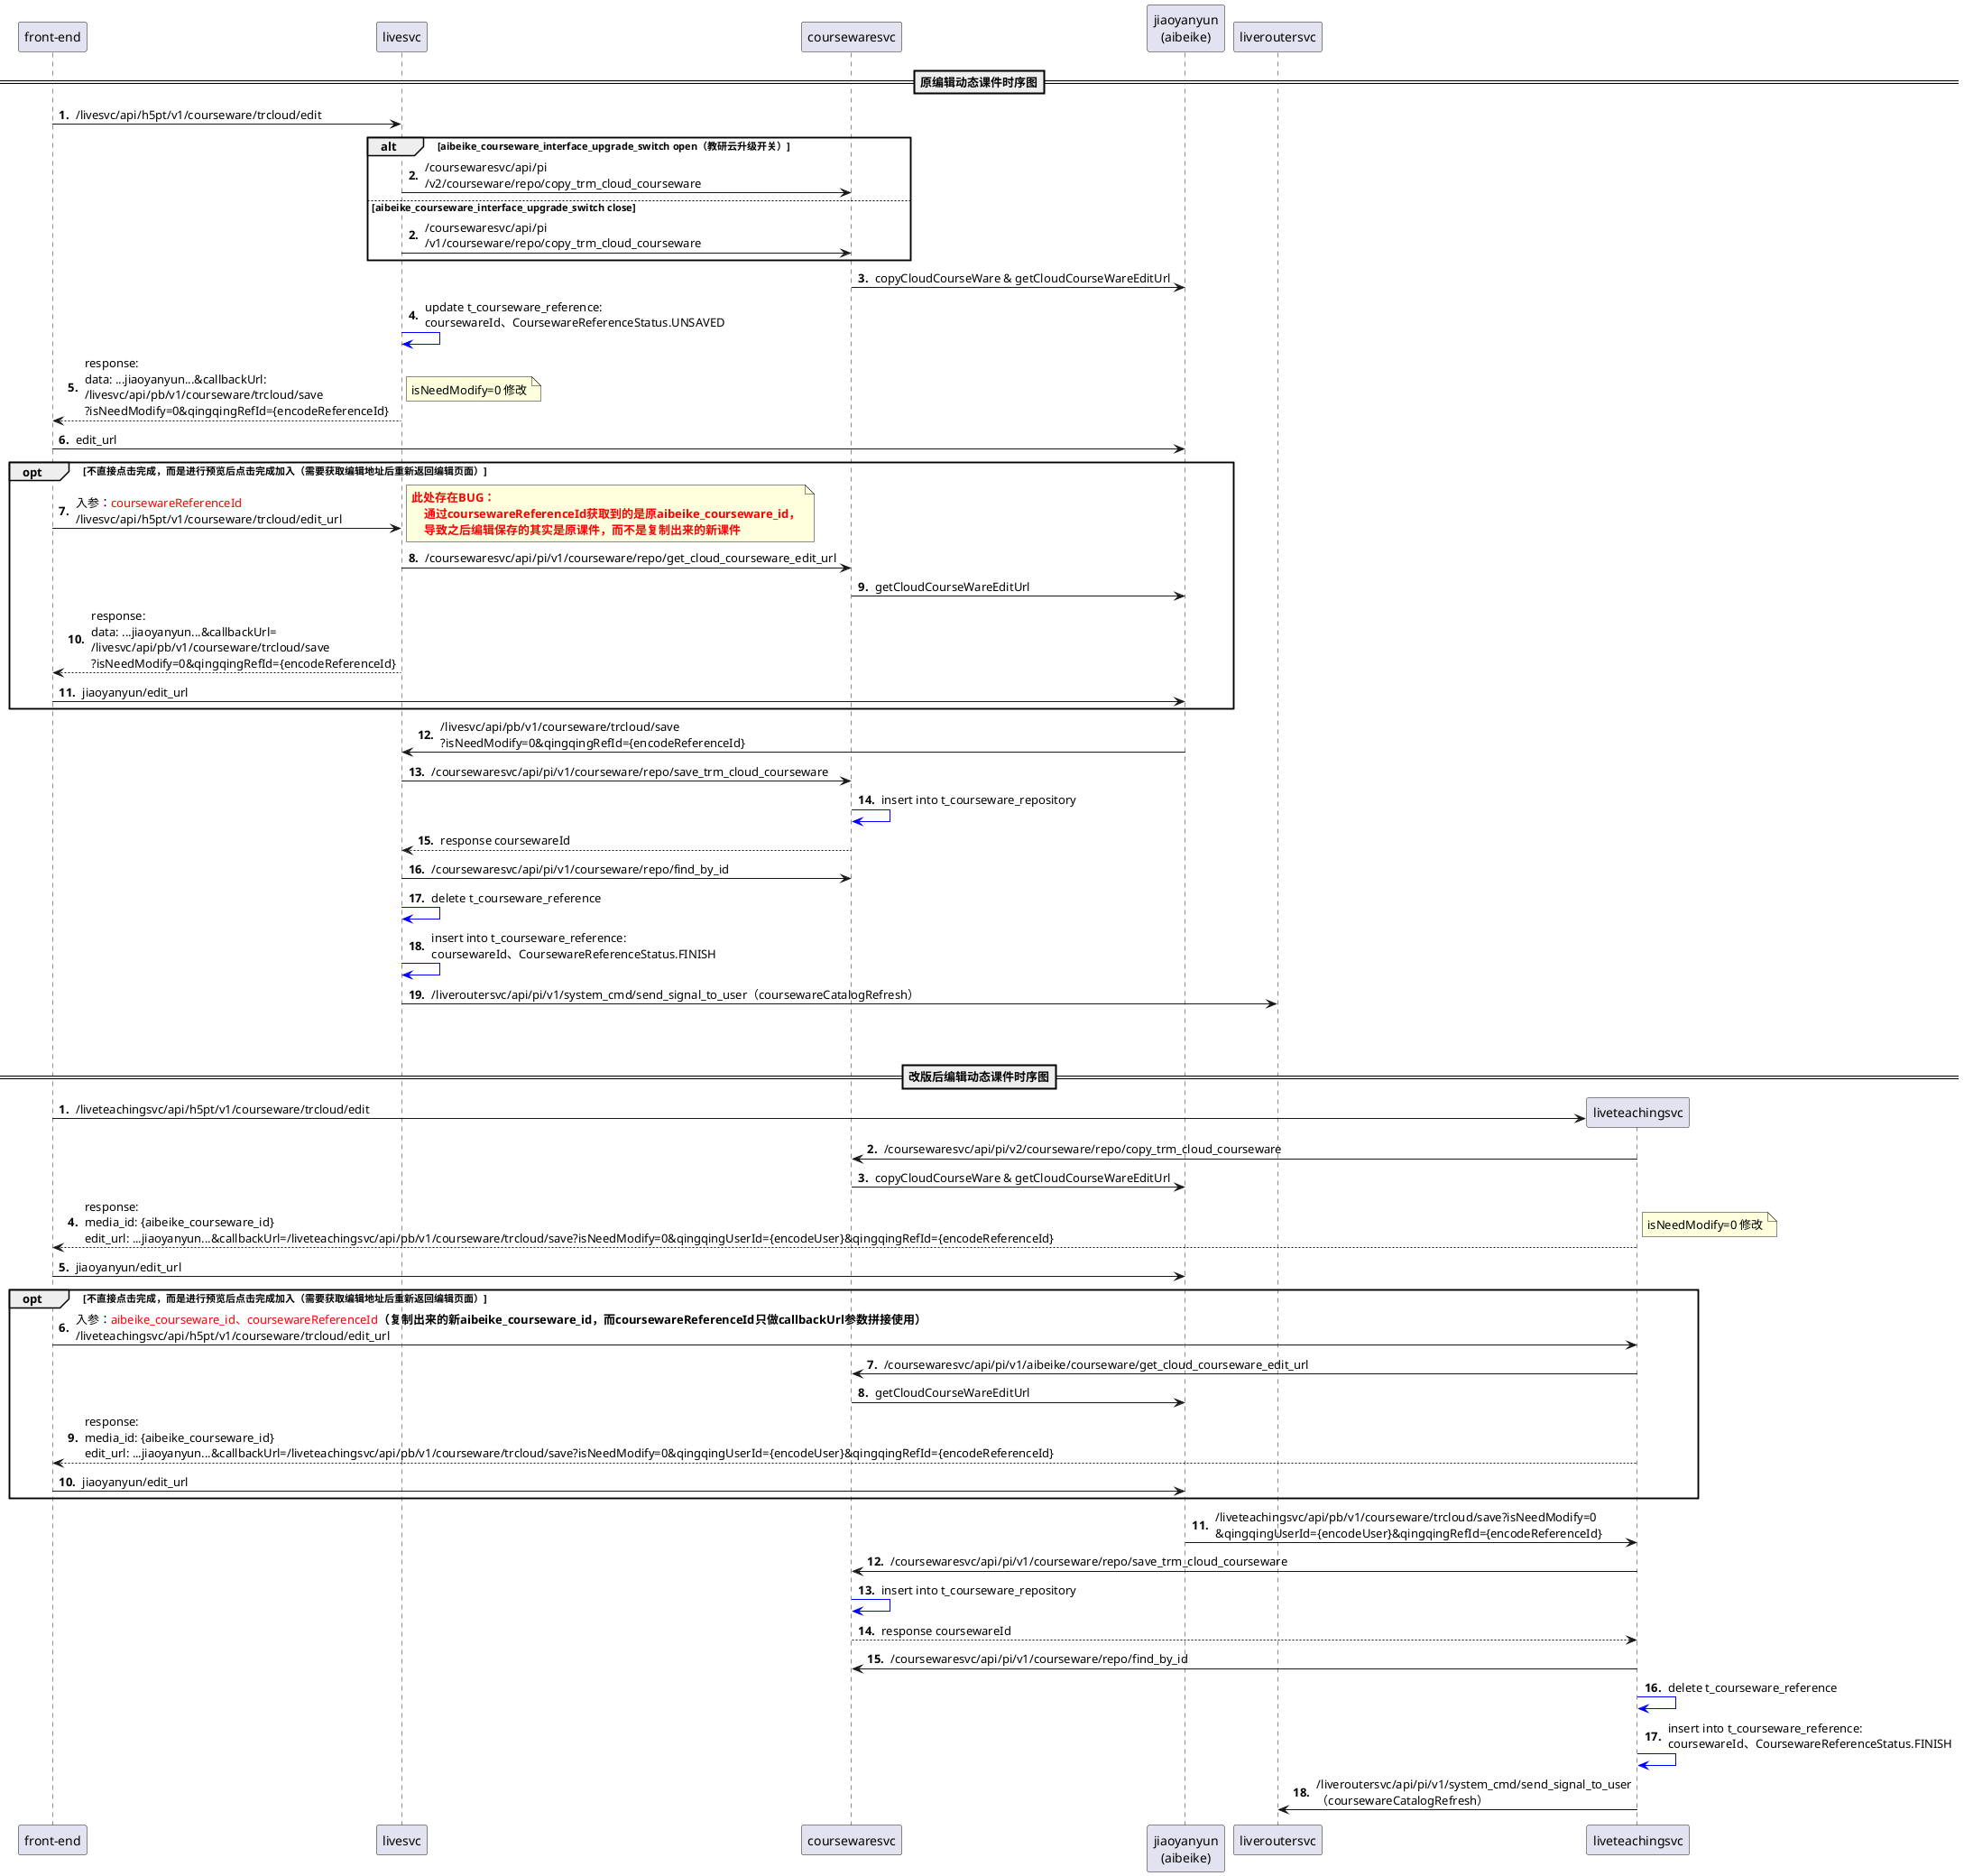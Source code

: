 @startuml
==原编辑动态课件时序图==
autonumber "<b>##. "
"front-end" as front -> livesvc: /livesvc/api/h5pt/v1/courseware/trcloud/edit

alt aibeike_courseware_interface_upgrade_switch open（教研云升级开关）
    livesvc -> coursewaresvc: /coursewaresvc/api/pi\n/v2/courseware/repo/copy_trm_cloud_courseware
else aibeike_courseware_interface_upgrade_switch close
autonumber 2 "<b>##. "
    livesvc -> coursewaresvc: /coursewaresvc/api/pi\n/v1/courseware/repo/copy_trm_cloud_courseware
end

coursewaresvc -> "jiaoyanyun\n(aibeike)" as jiaoyanyun: copyCloudCourseWare & getCloudCourseWareEditUrl

livesvc -[#blue]> livesvc: update t_courseware_reference: \ncoursewareId、CoursewareReferenceStatus.UNSAVED

livesvc --> front: response: \ndata: ...jiaoyanyun...&callbackUrl: \n/livesvc/api/pb/v1/courseware/trcloud/save\n?isNeedModify=0&qingqingRefId={encodeReferenceId}
note right: isNeedModify=0 修改

front -> jiaoyanyun: edit_url

opt 不直接点击完成，而是进行预览后点击完成加入（需要获取编辑地址后重新返回编辑页面）
    front -> livesvc: 入参：<font color=red>coursewareReferenceId\n/livesvc/api/h5pt/v1/courseware/trcloud/edit_url
    note right
        <color red><b>此处存在BUG：
            <color red><b>通过coursewareReferenceId获取到的是原aibeike_courseware_id，
            <color red><b>导致之后编辑保存的其实是原课件，而不是复制出来的新课件
    end note
    livesvc -> coursewaresvc: /coursewaresvc/api/pi/v1/courseware/repo/get_cloud_courseware_edit_url
    coursewaresvc -> jiaoyanyun: getCloudCourseWareEditUrl
    livesvc --> front: response: \ndata: ...jiaoyanyun...&callbackUrl=\n/livesvc/api/pb/v1/courseware/trcloud/save\n?isNeedModify=0&qingqingRefId={encodeReferenceId}
    front -> jiaoyanyun: jiaoyanyun/edit_url
end

jiaoyanyun -> livesvc: /livesvc/api/pb/v1/courseware/trcloud/save\n?isNeedModify=0&qingqingRefId={encodeReferenceId}

livesvc -> coursewaresvc: /coursewaresvc/api/pi/v1/courseware/repo/save_trm_cloud_courseware
coursewaresvc -[#blue]> coursewaresvc: insert into t_courseware_repository
coursewaresvc --> livesvc: response coursewareId

livesvc -> coursewaresvc: /coursewaresvc/api/pi/v1/courseware/repo/find_by_id
livesvc -[#blue]> livesvc: delete t_courseware_reference
livesvc -[#blue]> livesvc: insert into t_courseware_reference: \ncoursewareId、CoursewareReferenceStatus.FINISH

livesvc -> liveroutersvc: /liveroutersvc/api/pi/v1/system_cmd/send_signal_to_user（coursewareCatalogRefresh）

||50||


==改版后编辑动态课件时序图==
autonumber "<b>##. "
create liveteachingsvc
"front-end" as front -> liveteachingsvc: /liveteachingsvc/api/h5pt/v1/courseware/trcloud/edit

liveteachingsvc -> coursewaresvc: /coursewaresvc/api/pi/v2/courseware/repo/copy_trm_cloud_courseware

coursewaresvc -> "jiaoyanyun\n(aibeike)" as jiaoyanyun: copyCloudCourseWare & getCloudCourseWareEditUrl

liveteachingsvc --> front: response: \nmedia_id: {aibeike_courseware_id}\nedit_url: ...jiaoyanyun...&callbackUrl=/liveteachingsvc/api/pb/v1/courseware/trcloud/save?isNeedModify=0&qingqingUserId={encodeUser}&qingqingRefId={encodeReferenceId}
note right: isNeedModify=0 修改

front -> jiaoyanyun: jiaoyanyun/edit_url

opt 不直接点击完成，而是进行预览后点击完成加入（需要获取编辑地址后重新返回编辑页面）
    front -> liveteachingsvc: 入参：<color red>aibeike_courseware_id、coursewareReferenceId</color><b>（复制出来的新aibeike_courseware_id，而coursewareReferenceId只做callbackUrl参数拼接使用）\n/liveteachingsvc/api/h5pt/v1/courseware/trcloud/edit_url
    liveteachingsvc -> coursewaresvc: /coursewaresvc/api/pi/v1/aibeike/courseware/get_cloud_courseware_edit_url
    coursewaresvc -> jiaoyanyun: getCloudCourseWareEditUrl
    liveteachingsvc --> front: response: \nmedia_id: {aibeike_courseware_id}\nedit_url: ...jiaoyanyun...&callbackUrl=/liveteachingsvc/api/pb/v1/courseware/trcloud/save?isNeedModify=0&qingqingUserId={encodeUser}&qingqingRefId={encodeReferenceId}
    front -> jiaoyanyun: jiaoyanyun/edit_url
end

jiaoyanyun -> liveteachingsvc: /liveteachingsvc/api/pb/v1/courseware/trcloud/save?isNeedModify=0\n&qingqingUserId={encodeUser}&qingqingRefId={encodeReferenceId}

liveteachingsvc -> coursewaresvc: /coursewaresvc/api/pi/v1/courseware/repo/save_trm_cloud_courseware
coursewaresvc -[#blue]> coursewaresvc: insert into t_courseware_repository
coursewaresvc --> liveteachingsvc: response coursewareId

liveteachingsvc -> coursewaresvc: /coursewaresvc/api/pi/v1/courseware/repo/find_by_id
liveteachingsvc -[#blue]> liveteachingsvc: delete t_courseware_reference
liveteachingsvc -[#blue]> liveteachingsvc: insert into t_courseware_reference: \ncoursewareId、CoursewareReferenceStatus.FINISH

liveteachingsvc -> liveroutersvc: /liveroutersvc/api/pi/v1/system_cmd/send_signal_to_user\n（coursewareCatalogRefresh）

@enduml
